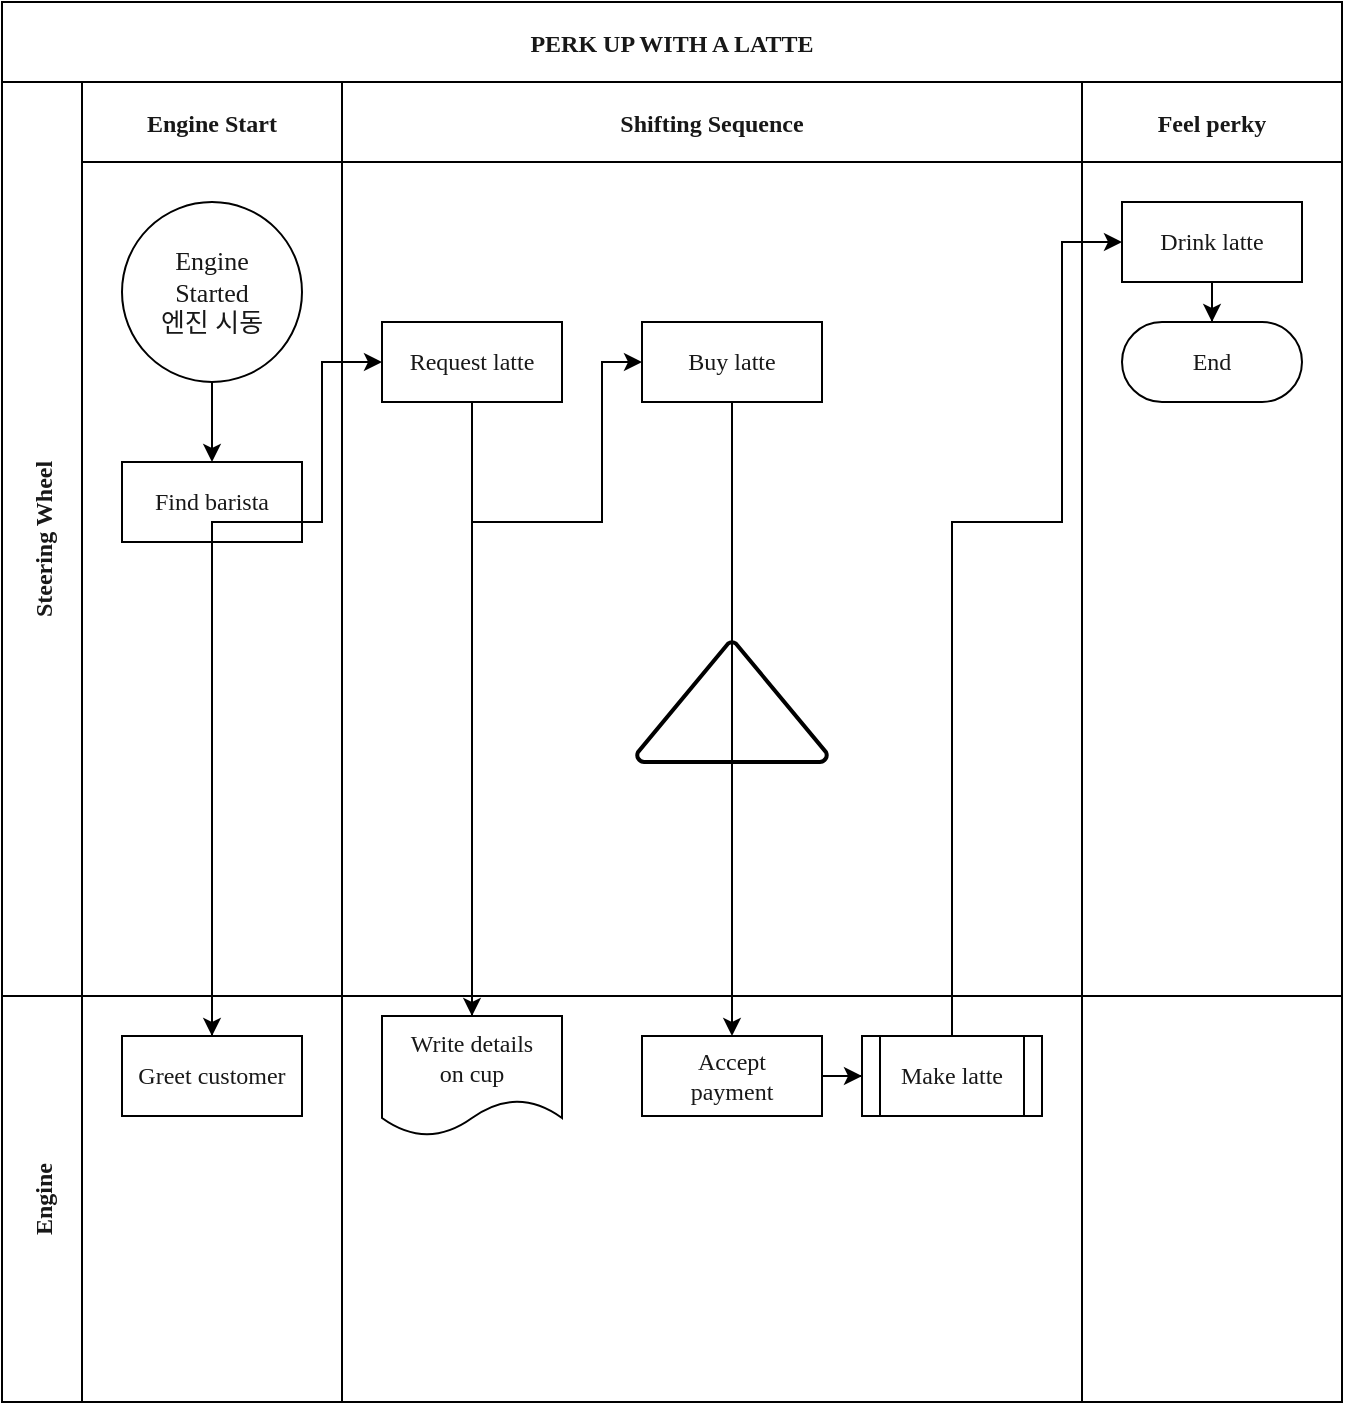 <mxfile version="22.1.4" type="github">
  <diagram id="kgpKYQtTHZ0yAKxKKP6v" name="Page-1">
    <mxGraphModel dx="1434" dy="782" grid="1" gridSize="10" guides="1" tooltips="1" connect="1" arrows="1" fold="1" page="1" pageScale="1" pageWidth="850" pageHeight="1100" math="0" shadow="0">
      <root>
        <mxCell id="0" />
        <mxCell id="1" parent="0" />
        <mxCell id="3nuBFxr9cyL0pnOWT2aG-1" value="PERK UP WITH A LATTE" style="shape=table;childLayout=tableLayout;startSize=40;collapsible=0;recursiveResize=0;expand=0;fillColor=none;fontStyle=1;fontFamily=Pretendard;fontSource=https%3A%2F%2Fgithub.com%2Forioncactus%2Fpretendard%2Fraw%2Fmain%2Fpackages%2Fpretendard%2Fdist%2Fpublic%2Fstatic%2FPretendard-Regular.otf;textOpacity=90;" parent="1" vertex="1">
          <mxGeometry x="100" y="70" width="670" height="700" as="geometry" />
        </mxCell>
        <mxCell id="3nuBFxr9cyL0pnOWT2aG-2" value="" style="edgeStyle=orthogonalEdgeStyle;rounded=0;orthogonalLoop=1;jettySize=auto;html=1;fontFamily=Pretendard;fontSource=https%3A%2F%2Fgithub.com%2Forioncactus%2Fpretendard%2Fraw%2Fmain%2Fpackages%2Fpretendard%2Fdist%2Fpublic%2Fstatic%2FPretendard-Regular.otf;textOpacity=90;" parent="3nuBFxr9cyL0pnOWT2aG-1" source="3nuBFxr9cyL0pnOWT2aG-7" target="3nuBFxr9cyL0pnOWT2aG-17" edge="1">
          <mxGeometry relative="1" as="geometry" />
        </mxCell>
        <mxCell id="3nuBFxr9cyL0pnOWT2aG-3" value="Steering Wheel" style="shape=tableRow;horizontal=0;swimlaneHead=0;swimlaneBody=0;top=0;left=0;bottom=0;right=0;fillColor=none;points=[[0,0.5],[1,0.5]];portConstraint=eastwest;startSize=40;collapsible=0;recursiveResize=0;expand=0;fontStyle=1;fontFamily=Pretendard;fontSource=https%3A%2F%2Fgithub.com%2Forioncactus%2Fpretendard%2Fraw%2Fmain%2Fpackages%2Fpretendard%2Fdist%2Fpublic%2Fstatic%2FPretendard-Regular.otf;textOpacity=90;" parent="3nuBFxr9cyL0pnOWT2aG-1" vertex="1">
          <mxGeometry y="40" width="670" height="457" as="geometry" />
        </mxCell>
        <mxCell id="3nuBFxr9cyL0pnOWT2aG-4" value="Engine Start" style="swimlane;swimlaneHead=0;swimlaneBody=0;connectable=0;fillColor=none;startSize=40;collapsible=0;recursiveResize=0;expand=0;fontStyle=1;fontFamily=Pretendard;fontSource=https%3A%2F%2Fgithub.com%2Forioncactus%2Fpretendard%2Fraw%2Fmain%2Fpackages%2Fpretendard%2Fdist%2Fpublic%2Fstatic%2FPretendard-Regular.otf;textOpacity=90;" parent="3nuBFxr9cyL0pnOWT2aG-3" vertex="1">
          <mxGeometry x="40" width="130" height="457" as="geometry">
            <mxRectangle width="130" height="457" as="alternateBounds" />
          </mxGeometry>
        </mxCell>
        <mxCell id="3nuBFxr9cyL0pnOWT2aG-5" style="edgeStyle=orthogonalEdgeStyle;rounded=0;orthogonalLoop=1;jettySize=auto;html=1;fontFamily=Pretendard;fontSource=https%3A%2F%2Fgithub.com%2Forioncactus%2Fpretendard%2Fraw%2Fmain%2Fpackages%2Fpretendard%2Fdist%2Fpublic%2Fstatic%2FPretendard-Regular.otf;textOpacity=90;" parent="3nuBFxr9cyL0pnOWT2aG-4" source="3nuBFxr9cyL0pnOWT2aG-6" target="3nuBFxr9cyL0pnOWT2aG-7" edge="1">
          <mxGeometry relative="1" as="geometry" />
        </mxCell>
        <mxCell id="3nuBFxr9cyL0pnOWT2aG-6" value="Engine&lt;br style=&quot;font-size: 13px;&quot;&gt;Started&lt;br style=&quot;font-size: 13px;&quot;&gt;엔진 시동" style="rounded=1;whiteSpace=wrap;html=1;arcSize=50;fontSize=13;fontFamily=Pretendard;fontSource=https%3A%2F%2Fgithub.com%2Forioncactus%2Fpretendard%2Fraw%2Fmain%2Fpackages%2Fpretendard%2Fdist%2Fpublic%2Fstatic%2FPretendard-Regular.otf;textOpacity=90;" parent="3nuBFxr9cyL0pnOWT2aG-4" vertex="1">
          <mxGeometry x="20" y="60" width="90" height="90" as="geometry" />
        </mxCell>
        <mxCell id="3nuBFxr9cyL0pnOWT2aG-7" value="Find barista" style="rounded=0;whiteSpace=wrap;html=1;fontFamily=Pretendard;fontSource=https%3A%2F%2Fgithub.com%2Forioncactus%2Fpretendard%2Fraw%2Fmain%2Fpackages%2Fpretendard%2Fdist%2Fpublic%2Fstatic%2FPretendard-Regular.otf;textOpacity=90;" parent="3nuBFxr9cyL0pnOWT2aG-4" vertex="1">
          <mxGeometry x="20" y="190" width="90" height="40" as="geometry" />
        </mxCell>
        <mxCell id="3nuBFxr9cyL0pnOWT2aG-8" value="Shifting Sequence" style="swimlane;swimlaneHead=0;swimlaneBody=0;connectable=0;fillColor=none;startSize=40;collapsible=0;recursiveResize=0;expand=0;fontStyle=1;fontFamily=Pretendard;fontSource=https%3A%2F%2Fgithub.com%2Forioncactus%2Fpretendard%2Fraw%2Fmain%2Fpackages%2Fpretendard%2Fdist%2Fpublic%2Fstatic%2FPretendard-Regular.otf;textOpacity=90;" parent="3nuBFxr9cyL0pnOWT2aG-3" vertex="1">
          <mxGeometry x="170" width="370" height="457" as="geometry">
            <mxRectangle width="370" height="457" as="alternateBounds" />
          </mxGeometry>
        </mxCell>
        <mxCell id="3nuBFxr9cyL0pnOWT2aG-9" value="Request latte" style="rounded=0;whiteSpace=wrap;html=1;fontFamily=Pretendard;fontSource=https%3A%2F%2Fgithub.com%2Forioncactus%2Fpretendard%2Fraw%2Fmain%2Fpackages%2Fpretendard%2Fdist%2Fpublic%2Fstatic%2FPretendard-Regular.otf;textOpacity=90;" parent="3nuBFxr9cyL0pnOWT2aG-8" vertex="1">
          <mxGeometry x="20" y="120" width="90" height="40" as="geometry" />
        </mxCell>
        <mxCell id="3nuBFxr9cyL0pnOWT2aG-10" value="Buy latte" style="rounded=0;whiteSpace=wrap;html=1;fontFamily=Pretendard;fontSource=https%3A%2F%2Fgithub.com%2Forioncactus%2Fpretendard%2Fraw%2Fmain%2Fpackages%2Fpretendard%2Fdist%2Fpublic%2Fstatic%2FPretendard-Regular.otf;textOpacity=90;" parent="3nuBFxr9cyL0pnOWT2aG-8" vertex="1">
          <mxGeometry x="150" y="120" width="90" height="40" as="geometry" />
        </mxCell>
        <mxCell id="5ltz1wqPYg8REpe3o894-1" value="" style="strokeWidth=2;html=1;shape=mxgraph.flowchart.extract_or_measurement;whiteSpace=wrap;fontFamily=Pretendard;fontSource=https%3A%2F%2Fgithub.com%2Forioncactus%2Fpretendard%2Fraw%2Fmain%2Fpackages%2Fpretendard%2Fdist%2Fpublic%2Fstatic%2FPretendard-Regular.otf;textOpacity=90;" vertex="1" parent="3nuBFxr9cyL0pnOWT2aG-8">
          <mxGeometry x="147.5" y="280" width="95" height="60" as="geometry" />
        </mxCell>
        <mxCell id="3nuBFxr9cyL0pnOWT2aG-11" value="Feel perky" style="swimlane;swimlaneHead=0;swimlaneBody=0;connectable=0;fillColor=none;startSize=40;collapsible=0;recursiveResize=0;expand=0;fontStyle=1;fontFamily=Pretendard;fontSource=https%3A%2F%2Fgithub.com%2Forioncactus%2Fpretendard%2Fraw%2Fmain%2Fpackages%2Fpretendard%2Fdist%2Fpublic%2Fstatic%2FPretendard-Regular.otf;textOpacity=90;" parent="3nuBFxr9cyL0pnOWT2aG-3" vertex="1">
          <mxGeometry x="540" width="130" height="457" as="geometry">
            <mxRectangle width="130" height="457" as="alternateBounds" />
          </mxGeometry>
        </mxCell>
        <mxCell id="3nuBFxr9cyL0pnOWT2aG-12" style="edgeStyle=orthogonalEdgeStyle;rounded=0;orthogonalLoop=1;jettySize=auto;html=1;fontFamily=Pretendard;fontSource=https%3A%2F%2Fgithub.com%2Forioncactus%2Fpretendard%2Fraw%2Fmain%2Fpackages%2Fpretendard%2Fdist%2Fpublic%2Fstatic%2FPretendard-Regular.otf;textOpacity=90;" parent="3nuBFxr9cyL0pnOWT2aG-11" source="3nuBFxr9cyL0pnOWT2aG-13" target="3nuBFxr9cyL0pnOWT2aG-14" edge="1">
          <mxGeometry relative="1" as="geometry" />
        </mxCell>
        <mxCell id="3nuBFxr9cyL0pnOWT2aG-13" value="Drink latte" style="rounded=0;whiteSpace=wrap;html=1;fontFamily=Pretendard;fontSource=https%3A%2F%2Fgithub.com%2Forioncactus%2Fpretendard%2Fraw%2Fmain%2Fpackages%2Fpretendard%2Fdist%2Fpublic%2Fstatic%2FPretendard-Regular.otf;textOpacity=90;" parent="3nuBFxr9cyL0pnOWT2aG-11" vertex="1">
          <mxGeometry x="20" y="60" width="90" height="40" as="geometry" />
        </mxCell>
        <mxCell id="3nuBFxr9cyL0pnOWT2aG-14" value="End" style="rounded=1;whiteSpace=wrap;html=1;arcSize=50;fontFamily=Pretendard;fontSource=https%3A%2F%2Fgithub.com%2Forioncactus%2Fpretendard%2Fraw%2Fmain%2Fpackages%2Fpretendard%2Fdist%2Fpublic%2Fstatic%2FPretendard-Regular.otf;textOpacity=90;" parent="3nuBFxr9cyL0pnOWT2aG-11" vertex="1">
          <mxGeometry x="20" y="120" width="90" height="40" as="geometry" />
        </mxCell>
        <mxCell id="3nuBFxr9cyL0pnOWT2aG-15" value="Engine" style="shape=tableRow;horizontal=0;swimlaneHead=0;swimlaneBody=0;top=0;left=0;bottom=0;right=0;fillColor=none;points=[[0,0.5],[1,0.5]];portConstraint=eastwest;startSize=40;collapsible=0;recursiveResize=0;expand=0;fontStyle=1;fontFamily=Pretendard;fontSource=https%3A%2F%2Fgithub.com%2Forioncactus%2Fpretendard%2Fraw%2Fmain%2Fpackages%2Fpretendard%2Fdist%2Fpublic%2Fstatic%2FPretendard-Regular.otf;textOpacity=90;" parent="3nuBFxr9cyL0pnOWT2aG-1" vertex="1">
          <mxGeometry y="497" width="670" height="203" as="geometry" />
        </mxCell>
        <mxCell id="3nuBFxr9cyL0pnOWT2aG-16" value="" style="swimlane;swimlaneHead=0;swimlaneBody=0;connectable=0;fillColor=none;startSize=0;collapsible=0;recursiveResize=0;expand=0;fontStyle=1;fontFamily=Pretendard;fontSource=https%3A%2F%2Fgithub.com%2Forioncactus%2Fpretendard%2Fraw%2Fmain%2Fpackages%2Fpretendard%2Fdist%2Fpublic%2Fstatic%2FPretendard-Regular.otf;textOpacity=90;" parent="3nuBFxr9cyL0pnOWT2aG-15" vertex="1">
          <mxGeometry x="40" width="130" height="203" as="geometry">
            <mxRectangle width="130" height="203" as="alternateBounds" />
          </mxGeometry>
        </mxCell>
        <mxCell id="3nuBFxr9cyL0pnOWT2aG-17" value="Greet customer" style="rounded=0;whiteSpace=wrap;html=1;fontFamily=Pretendard;fontSource=https%3A%2F%2Fgithub.com%2Forioncactus%2Fpretendard%2Fraw%2Fmain%2Fpackages%2Fpretendard%2Fdist%2Fpublic%2Fstatic%2FPretendard-Regular.otf;textOpacity=90;" parent="3nuBFxr9cyL0pnOWT2aG-16" vertex="1">
          <mxGeometry x="20" y="20" width="90" height="40" as="geometry" />
        </mxCell>
        <mxCell id="3nuBFxr9cyL0pnOWT2aG-18" value="" style="swimlane;swimlaneHead=0;swimlaneBody=0;connectable=0;fillColor=none;startSize=0;collapsible=0;recursiveResize=0;expand=0;fontStyle=1;fontFamily=Pretendard;fontSource=https%3A%2F%2Fgithub.com%2Forioncactus%2Fpretendard%2Fraw%2Fmain%2Fpackages%2Fpretendard%2Fdist%2Fpublic%2Fstatic%2FPretendard-Regular.otf;textOpacity=90;" parent="3nuBFxr9cyL0pnOWT2aG-15" vertex="1">
          <mxGeometry x="170" width="370" height="203" as="geometry">
            <mxRectangle width="370" height="203" as="alternateBounds" />
          </mxGeometry>
        </mxCell>
        <mxCell id="3nuBFxr9cyL0pnOWT2aG-19" value="" style="edgeStyle=orthogonalEdgeStyle;rounded=0;orthogonalLoop=1;jettySize=auto;html=1;fontFamily=Pretendard;fontSource=https%3A%2F%2Fgithub.com%2Forioncactus%2Fpretendard%2Fraw%2Fmain%2Fpackages%2Fpretendard%2Fdist%2Fpublic%2Fstatic%2FPretendard-Regular.otf;textOpacity=90;" parent="3nuBFxr9cyL0pnOWT2aG-18" source="3nuBFxr9cyL0pnOWT2aG-20" target="3nuBFxr9cyL0pnOWT2aG-22" edge="1">
          <mxGeometry relative="1" as="geometry" />
        </mxCell>
        <mxCell id="3nuBFxr9cyL0pnOWT2aG-20" value="Accept&lt;br&gt;payment" style="rounded=0;whiteSpace=wrap;html=1;fontFamily=Pretendard;fontSource=https%3A%2F%2Fgithub.com%2Forioncactus%2Fpretendard%2Fraw%2Fmain%2Fpackages%2Fpretendard%2Fdist%2Fpublic%2Fstatic%2FPretendard-Regular.otf;textOpacity=90;" parent="3nuBFxr9cyL0pnOWT2aG-18" vertex="1">
          <mxGeometry x="150" y="20" width="90" height="40" as="geometry" />
        </mxCell>
        <mxCell id="3nuBFxr9cyL0pnOWT2aG-21" value="Write details&lt;br&gt;on cup" style="shape=document;whiteSpace=wrap;html=1;boundedLbl=1;fontFamily=Pretendard;fontSource=https%3A%2F%2Fgithub.com%2Forioncactus%2Fpretendard%2Fraw%2Fmain%2Fpackages%2Fpretendard%2Fdist%2Fpublic%2Fstatic%2FPretendard-Regular.otf;textOpacity=90;" parent="3nuBFxr9cyL0pnOWT2aG-18" vertex="1">
          <mxGeometry x="20" y="10" width="90" height="60" as="geometry" />
        </mxCell>
        <mxCell id="3nuBFxr9cyL0pnOWT2aG-22" value="Make latte" style="shape=process;whiteSpace=wrap;html=1;backgroundOutline=1;fontFamily=Pretendard;fontSource=https%3A%2F%2Fgithub.com%2Forioncactus%2Fpretendard%2Fraw%2Fmain%2Fpackages%2Fpretendard%2Fdist%2Fpublic%2Fstatic%2FPretendard-Regular.otf;textOpacity=90;" parent="3nuBFxr9cyL0pnOWT2aG-18" vertex="1">
          <mxGeometry x="260" y="20" width="90" height="40" as="geometry" />
        </mxCell>
        <mxCell id="3nuBFxr9cyL0pnOWT2aG-23" value="" style="swimlane;swimlaneHead=0;swimlaneBody=0;connectable=0;fillColor=none;startSize=0;collapsible=0;recursiveResize=0;expand=0;fontStyle=1;fontFamily=Pretendard;fontSource=https%3A%2F%2Fgithub.com%2Forioncactus%2Fpretendard%2Fraw%2Fmain%2Fpackages%2Fpretendard%2Fdist%2Fpublic%2Fstatic%2FPretendard-Regular.otf;textOpacity=90;" parent="3nuBFxr9cyL0pnOWT2aG-15" vertex="1">
          <mxGeometry x="540" width="130" height="203" as="geometry">
            <mxRectangle width="130" height="203" as="alternateBounds" />
          </mxGeometry>
        </mxCell>
        <mxCell id="3nuBFxr9cyL0pnOWT2aG-24" value="" style="edgeStyle=orthogonalEdgeStyle;rounded=0;orthogonalLoop=1;jettySize=auto;html=1;fontFamily=Pretendard;fontSource=https%3A%2F%2Fgithub.com%2Forioncactus%2Fpretendard%2Fraw%2Fmain%2Fpackages%2Fpretendard%2Fdist%2Fpublic%2Fstatic%2FPretendard-Regular.otf;textOpacity=90;" parent="3nuBFxr9cyL0pnOWT2aG-1" source="3nuBFxr9cyL0pnOWT2aG-17" target="3nuBFxr9cyL0pnOWT2aG-9" edge="1">
          <mxGeometry relative="1" as="geometry">
            <Array as="points">
              <mxPoint x="160" y="260" />
              <mxPoint x="160" y="180" />
            </Array>
          </mxGeometry>
        </mxCell>
        <mxCell id="3nuBFxr9cyL0pnOWT2aG-25" value="" style="edgeStyle=orthogonalEdgeStyle;rounded=0;orthogonalLoop=1;jettySize=auto;html=1;fontFamily=Pretendard;fontSource=https%3A%2F%2Fgithub.com%2Forioncactus%2Fpretendard%2Fraw%2Fmain%2Fpackages%2Fpretendard%2Fdist%2Fpublic%2Fstatic%2FPretendard-Regular.otf;textOpacity=90;" parent="3nuBFxr9cyL0pnOWT2aG-1" source="3nuBFxr9cyL0pnOWT2aG-9" target="3nuBFxr9cyL0pnOWT2aG-21" edge="1">
          <mxGeometry relative="1" as="geometry" />
        </mxCell>
        <mxCell id="3nuBFxr9cyL0pnOWT2aG-26" value="" style="edgeStyle=orthogonalEdgeStyle;rounded=0;orthogonalLoop=1;jettySize=auto;html=1;fontFamily=Pretendard;fontSource=https%3A%2F%2Fgithub.com%2Forioncactus%2Fpretendard%2Fraw%2Fmain%2Fpackages%2Fpretendard%2Fdist%2Fpublic%2Fstatic%2FPretendard-Regular.otf;textOpacity=90;" parent="3nuBFxr9cyL0pnOWT2aG-1" source="3nuBFxr9cyL0pnOWT2aG-21" target="3nuBFxr9cyL0pnOWT2aG-10" edge="1">
          <mxGeometry relative="1" as="geometry">
            <Array as="points">
              <mxPoint x="300" y="260" />
              <mxPoint x="300" y="180" />
            </Array>
          </mxGeometry>
        </mxCell>
        <mxCell id="3nuBFxr9cyL0pnOWT2aG-27" value="" style="edgeStyle=orthogonalEdgeStyle;rounded=0;orthogonalLoop=1;jettySize=auto;html=1;fontFamily=Pretendard;fontSource=https%3A%2F%2Fgithub.com%2Forioncactus%2Fpretendard%2Fraw%2Fmain%2Fpackages%2Fpretendard%2Fdist%2Fpublic%2Fstatic%2FPretendard-Regular.otf;textOpacity=90;" parent="3nuBFxr9cyL0pnOWT2aG-1" source="3nuBFxr9cyL0pnOWT2aG-10" target="3nuBFxr9cyL0pnOWT2aG-20" edge="1">
          <mxGeometry relative="1" as="geometry" />
        </mxCell>
        <mxCell id="3nuBFxr9cyL0pnOWT2aG-28" style="edgeStyle=orthogonalEdgeStyle;rounded=0;orthogonalLoop=1;jettySize=auto;html=1;fontFamily=Pretendard;fontSource=https%3A%2F%2Fgithub.com%2Forioncactus%2Fpretendard%2Fraw%2Fmain%2Fpackages%2Fpretendard%2Fdist%2Fpublic%2Fstatic%2FPretendard-Regular.otf;textOpacity=90;" parent="3nuBFxr9cyL0pnOWT2aG-1" source="3nuBFxr9cyL0pnOWT2aG-22" target="3nuBFxr9cyL0pnOWT2aG-13" edge="1">
          <mxGeometry relative="1" as="geometry">
            <Array as="points">
              <mxPoint x="530" y="260" />
              <mxPoint x="530" y="120" />
            </Array>
          </mxGeometry>
        </mxCell>
      </root>
    </mxGraphModel>
  </diagram>
</mxfile>
